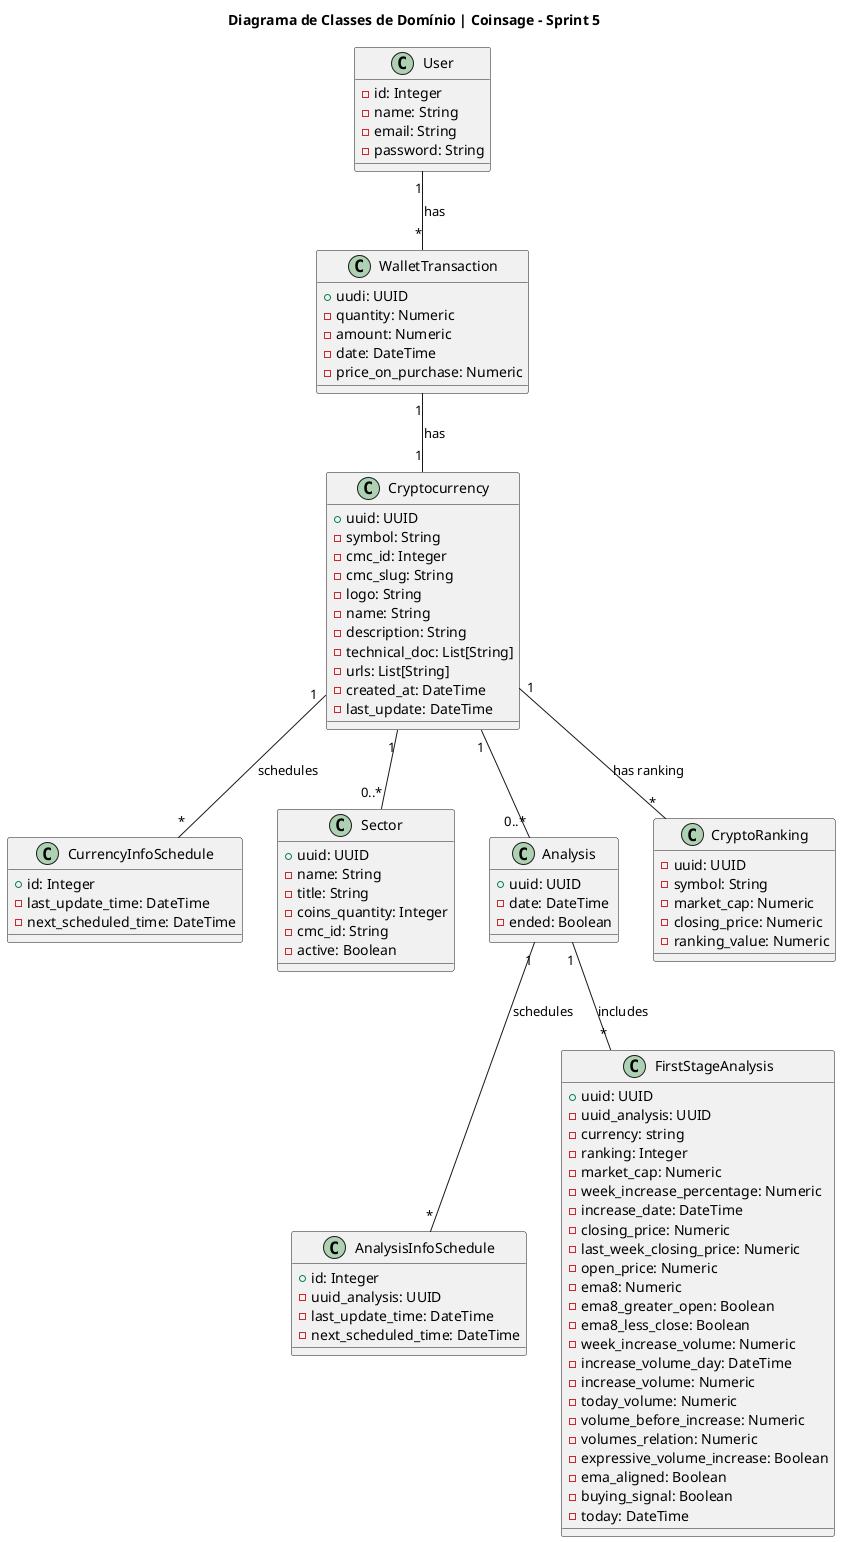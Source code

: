 @startuml Diagrama de Classes
title Diagrama de Classes de Domínio | Coinsage - Sprint 5

class Cryptocurrency {
    + uuid: UUID
    - symbol: String
    - cmc_id: Integer
    - cmc_slug: String
    - logo: String
    - name: String
    - description: String
    - technical_doc: List[String]
    - urls: List[String]
    - created_at: DateTime
    - last_update: DateTime
}

class CurrencyInfoSchedule {
    + id: Integer
    - last_update_time: DateTime
    - next_scheduled_time: DateTime

}

class Sector {
    + uuid: UUID
    - name: String
    - title: String
    - coins_quantity: Integer
    - cmc_id: String
    - active: Boolean
}

class Analysis {
    + uuid: UUID
    - date: DateTime
    - ended: Boolean
}

class AnalysisInfoSchedule {
    + id: Integer
    - uuid_analysis: UUID
    - last_update_time: DateTime
    - next_scheduled_time: DateTime
}

class FirstStageAnalysis {
    + uuid: UUID
    - uuid_analysis: UUID
    - currency: string
    - ranking: Integer
    - market_cap: Numeric
    - week_increase_percentage: Numeric
    - increase_date: DateTime
    - closing_price: Numeric
    - last_week_closing_price: Numeric
    - open_price: Numeric
    - ema8: Numeric
    - ema8_greater_open: Boolean
    - ema8_less_close: Boolean
    - week_increase_volume: Numeric
    - increase_volume_day: DateTime
    - increase_volume: Numeric
    - today_volume: Numeric
    - volume_before_increase: Numeric
    - volumes_relation: Numeric
    - expressive_volume_increase: Boolean
    - ema_aligned: Boolean
    - buying_signal: Boolean
    - today: DateTime
}

class WalletTransaction {
    + uudi: UUID
    - quantity: Numeric
    - amount: Numeric
    - date: DateTime
    - price_on_purchase: Numeric
}

class CryptoRanking {
    - uuid: UUID
    - symbol: String
    - market_cap: Numeric
    - closing_price: Numeric
    - ranking_value: Numeric
}

class User{
    - id: Integer
    - name: String
    - email: String
    - password: String
}

' Relações entre as classes
Cryptocurrency "1" -- "*" CurrencyInfoSchedule: schedules
Cryptocurrency "1" -- "0..*" Sector
Cryptocurrency "1" -- "0..*" Analysis
Analysis "1" -- "*" AnalysisInfoSchedule : schedules
Analysis "1" -- "*" FirstStageAnalysis : includes
Cryptocurrency "1" -- "*" CryptoRanking : "has ranking"
WalletTransaction "1" -- "1" Cryptocurrency : "has"
User "1" -- "*" WalletTransaction : "has"

@enduml
